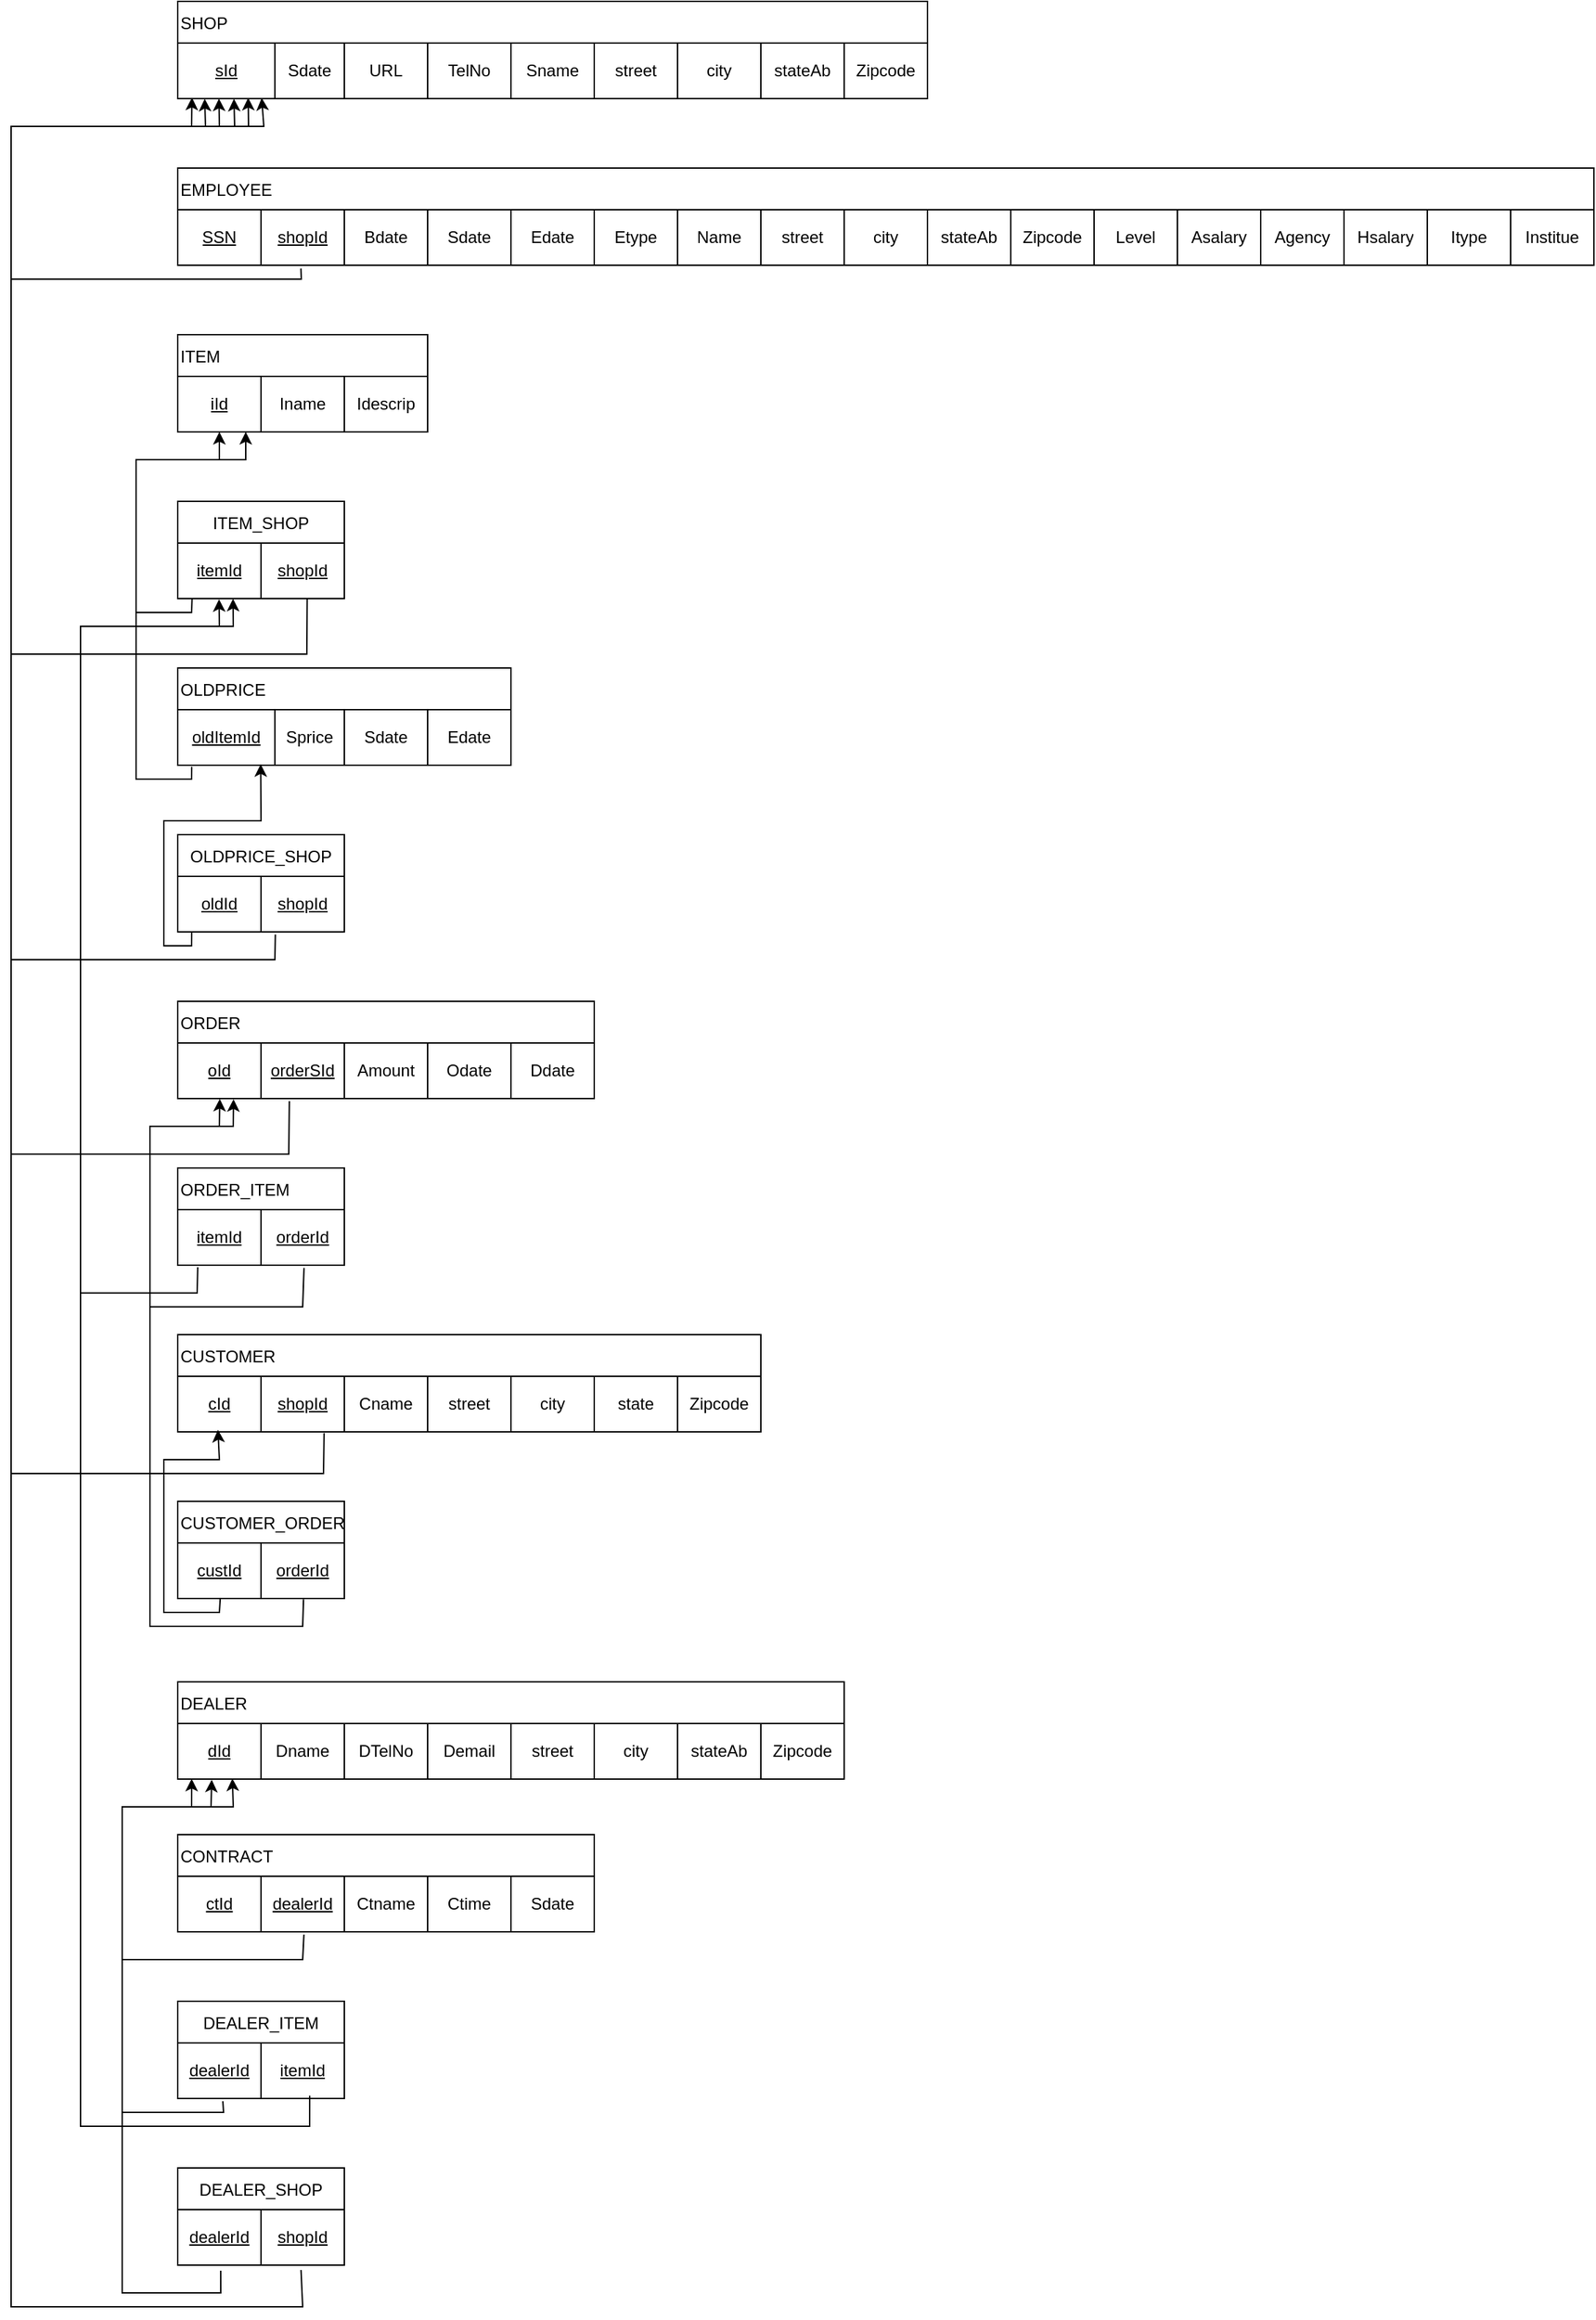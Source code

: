 <mxfile version="24.0.9" type="github">
  <diagram name="Page-1" id="tH4fSipIslfDOBdXYuQ9">
    <mxGraphModel dx="2717" dy="710" grid="1" gridSize="10" guides="1" tooltips="1" connect="1" arrows="1" fold="1" page="1" pageScale="1" pageWidth="850" pageHeight="1100" math="0" shadow="0">
      <root>
        <mxCell id="0" />
        <mxCell id="1" parent="0" />
        <mxCell id="1rG-9tMgTOMQVfQcb9hp-2" value="EMPLOYEE" style="shape=table;startSize=30;container=1;collapsible=0;childLayout=tableLayout;align=left;" vertex="1" parent="1">
          <mxGeometry y="440" width="1020" height="70" as="geometry" />
        </mxCell>
        <mxCell id="1rG-9tMgTOMQVfQcb9hp-3" value="" style="shape=tableRow;horizontal=0;startSize=0;swimlaneHead=0;swimlaneBody=0;strokeColor=inherit;top=0;left=0;bottom=0;right=0;collapsible=0;dropTarget=0;fillColor=none;points=[[0,0.5],[1,0.5]];portConstraint=eastwest;" vertex="1" parent="1rG-9tMgTOMQVfQcb9hp-2">
          <mxGeometry y="30" width="1020" height="40" as="geometry" />
        </mxCell>
        <mxCell id="1rG-9tMgTOMQVfQcb9hp-4" value="&lt;u&gt;SSN&lt;/u&gt;" style="shape=partialRectangle;html=1;whiteSpace=wrap;connectable=0;strokeColor=inherit;overflow=hidden;fillColor=none;top=0;left=0;bottom=0;right=0;pointerEvents=1;" vertex="1" parent="1rG-9tMgTOMQVfQcb9hp-3">
          <mxGeometry width="60" height="40" as="geometry">
            <mxRectangle width="60" height="40" as="alternateBounds" />
          </mxGeometry>
        </mxCell>
        <mxCell id="1rG-9tMgTOMQVfQcb9hp-5" value="&lt;u&gt;shopId&lt;/u&gt;" style="shape=partialRectangle;html=1;whiteSpace=wrap;connectable=0;strokeColor=inherit;overflow=hidden;fillColor=none;top=0;left=0;bottom=0;right=0;pointerEvents=1;" vertex="1" parent="1rG-9tMgTOMQVfQcb9hp-3">
          <mxGeometry x="60" width="60" height="40" as="geometry">
            <mxRectangle width="60" height="40" as="alternateBounds" />
          </mxGeometry>
        </mxCell>
        <mxCell id="1rG-9tMgTOMQVfQcb9hp-6" value="Bdate" style="shape=partialRectangle;html=1;whiteSpace=wrap;connectable=0;strokeColor=inherit;overflow=hidden;fillColor=none;top=0;left=0;bottom=0;right=0;pointerEvents=1;" vertex="1" parent="1rG-9tMgTOMQVfQcb9hp-3">
          <mxGeometry x="120" width="60" height="40" as="geometry">
            <mxRectangle width="60" height="40" as="alternateBounds" />
          </mxGeometry>
        </mxCell>
        <mxCell id="1rG-9tMgTOMQVfQcb9hp-7" value="Sdate" style="shape=partialRectangle;html=1;whiteSpace=wrap;connectable=0;strokeColor=inherit;overflow=hidden;fillColor=none;top=0;left=0;bottom=0;right=0;pointerEvents=1;" vertex="1" parent="1rG-9tMgTOMQVfQcb9hp-3">
          <mxGeometry x="180" width="60" height="40" as="geometry">
            <mxRectangle width="60" height="40" as="alternateBounds" />
          </mxGeometry>
        </mxCell>
        <mxCell id="1rG-9tMgTOMQVfQcb9hp-8" value="Edate" style="shape=partialRectangle;html=1;whiteSpace=wrap;connectable=0;strokeColor=inherit;overflow=hidden;fillColor=none;top=0;left=0;bottom=0;right=0;pointerEvents=1;" vertex="1" parent="1rG-9tMgTOMQVfQcb9hp-3">
          <mxGeometry x="240" width="60" height="40" as="geometry">
            <mxRectangle width="60" height="40" as="alternateBounds" />
          </mxGeometry>
        </mxCell>
        <mxCell id="1rG-9tMgTOMQVfQcb9hp-9" value="Etype" style="shape=partialRectangle;html=1;whiteSpace=wrap;connectable=0;strokeColor=inherit;overflow=hidden;fillColor=none;top=0;left=0;bottom=0;right=0;pointerEvents=1;" vertex="1" parent="1rG-9tMgTOMQVfQcb9hp-3">
          <mxGeometry x="300" width="60" height="40" as="geometry">
            <mxRectangle width="60" height="40" as="alternateBounds" />
          </mxGeometry>
        </mxCell>
        <mxCell id="1rG-9tMgTOMQVfQcb9hp-10" value="Name" style="shape=partialRectangle;html=1;whiteSpace=wrap;connectable=0;strokeColor=inherit;overflow=hidden;fillColor=none;top=0;left=0;bottom=0;right=0;pointerEvents=1;" vertex="1" parent="1rG-9tMgTOMQVfQcb9hp-3">
          <mxGeometry x="360" width="60" height="40" as="geometry">
            <mxRectangle width="60" height="40" as="alternateBounds" />
          </mxGeometry>
        </mxCell>
        <mxCell id="1rG-9tMgTOMQVfQcb9hp-11" value="street" style="shape=partialRectangle;html=1;whiteSpace=wrap;connectable=0;strokeColor=inherit;overflow=hidden;fillColor=none;top=0;left=0;bottom=0;right=0;pointerEvents=1;" vertex="1" parent="1rG-9tMgTOMQVfQcb9hp-3">
          <mxGeometry x="420" width="60" height="40" as="geometry">
            <mxRectangle width="60" height="40" as="alternateBounds" />
          </mxGeometry>
        </mxCell>
        <mxCell id="1rG-9tMgTOMQVfQcb9hp-12" value="city" style="shape=partialRectangle;html=1;whiteSpace=wrap;connectable=0;strokeColor=inherit;overflow=hidden;fillColor=none;top=0;left=0;bottom=0;right=0;pointerEvents=1;" vertex="1" parent="1rG-9tMgTOMQVfQcb9hp-3">
          <mxGeometry x="480" width="60" height="40" as="geometry">
            <mxRectangle width="60" height="40" as="alternateBounds" />
          </mxGeometry>
        </mxCell>
        <mxCell id="1rG-9tMgTOMQVfQcb9hp-13" value="stateAb" style="shape=partialRectangle;html=1;whiteSpace=wrap;connectable=0;strokeColor=inherit;overflow=hidden;fillColor=none;top=0;left=0;bottom=0;right=0;pointerEvents=1;" vertex="1" parent="1rG-9tMgTOMQVfQcb9hp-3">
          <mxGeometry x="540" width="60" height="40" as="geometry">
            <mxRectangle width="60" height="40" as="alternateBounds" />
          </mxGeometry>
        </mxCell>
        <mxCell id="1rG-9tMgTOMQVfQcb9hp-14" value="Zipcode" style="shape=partialRectangle;html=1;whiteSpace=wrap;connectable=0;strokeColor=inherit;overflow=hidden;fillColor=none;top=0;left=0;bottom=0;right=0;pointerEvents=1;" vertex="1" parent="1rG-9tMgTOMQVfQcb9hp-3">
          <mxGeometry x="600" width="60" height="40" as="geometry">
            <mxRectangle width="60" height="40" as="alternateBounds" />
          </mxGeometry>
        </mxCell>
        <mxCell id="1rG-9tMgTOMQVfQcb9hp-15" value="Level" style="shape=partialRectangle;html=1;whiteSpace=wrap;connectable=0;strokeColor=inherit;overflow=hidden;fillColor=none;top=0;left=0;bottom=0;right=0;pointerEvents=1;" vertex="1" parent="1rG-9tMgTOMQVfQcb9hp-3">
          <mxGeometry x="660" width="60" height="40" as="geometry">
            <mxRectangle width="60" height="40" as="alternateBounds" />
          </mxGeometry>
        </mxCell>
        <mxCell id="1rG-9tMgTOMQVfQcb9hp-16" value="Asalary" style="shape=partialRectangle;html=1;whiteSpace=wrap;connectable=0;strokeColor=inherit;overflow=hidden;fillColor=none;top=0;left=0;bottom=0;right=0;pointerEvents=1;" vertex="1" parent="1rG-9tMgTOMQVfQcb9hp-3">
          <mxGeometry x="720" width="60" height="40" as="geometry">
            <mxRectangle width="60" height="40" as="alternateBounds" />
          </mxGeometry>
        </mxCell>
        <mxCell id="1rG-9tMgTOMQVfQcb9hp-17" value="Agency" style="shape=partialRectangle;html=1;whiteSpace=wrap;connectable=0;strokeColor=inherit;overflow=hidden;fillColor=none;top=0;left=0;bottom=0;right=0;pointerEvents=1;" vertex="1" parent="1rG-9tMgTOMQVfQcb9hp-3">
          <mxGeometry x="780" width="60" height="40" as="geometry">
            <mxRectangle width="60" height="40" as="alternateBounds" />
          </mxGeometry>
        </mxCell>
        <mxCell id="1rG-9tMgTOMQVfQcb9hp-18" value="Hsalary" style="shape=partialRectangle;html=1;whiteSpace=wrap;connectable=0;strokeColor=inherit;overflow=hidden;fillColor=none;top=0;left=0;bottom=0;right=0;pointerEvents=1;" vertex="1" parent="1rG-9tMgTOMQVfQcb9hp-3">
          <mxGeometry x="840" width="60" height="40" as="geometry">
            <mxRectangle width="60" height="40" as="alternateBounds" />
          </mxGeometry>
        </mxCell>
        <mxCell id="1rG-9tMgTOMQVfQcb9hp-19" value="Itype" style="shape=partialRectangle;html=1;whiteSpace=wrap;connectable=0;strokeColor=inherit;overflow=hidden;fillColor=none;top=0;left=0;bottom=0;right=0;pointerEvents=1;" vertex="1" parent="1rG-9tMgTOMQVfQcb9hp-3">
          <mxGeometry x="900" width="60" height="40" as="geometry">
            <mxRectangle width="60" height="40" as="alternateBounds" />
          </mxGeometry>
        </mxCell>
        <mxCell id="1rG-9tMgTOMQVfQcb9hp-20" value="Institue" style="shape=partialRectangle;html=1;whiteSpace=wrap;connectable=0;strokeColor=inherit;overflow=hidden;fillColor=none;top=0;left=0;bottom=0;right=0;pointerEvents=1;" vertex="1" parent="1rG-9tMgTOMQVfQcb9hp-3">
          <mxGeometry x="960" width="60" height="40" as="geometry">
            <mxRectangle width="60" height="40" as="alternateBounds" />
          </mxGeometry>
        </mxCell>
        <mxCell id="1rG-9tMgTOMQVfQcb9hp-21" value="SHOP" style="shape=table;startSize=30;container=1;collapsible=0;childLayout=tableLayout;align=left;" vertex="1" parent="1">
          <mxGeometry y="320" width="540" height="70" as="geometry" />
        </mxCell>
        <mxCell id="1rG-9tMgTOMQVfQcb9hp-22" value="" style="shape=tableRow;horizontal=0;startSize=0;swimlaneHead=0;swimlaneBody=0;strokeColor=inherit;top=0;left=0;bottom=0;right=0;collapsible=0;dropTarget=0;fillColor=none;points=[[0,0.5],[1,0.5]];portConstraint=eastwest;" vertex="1" parent="1rG-9tMgTOMQVfQcb9hp-21">
          <mxGeometry y="30" width="540" height="40" as="geometry" />
        </mxCell>
        <mxCell id="1rG-9tMgTOMQVfQcb9hp-23" value="&lt;u&gt;sId&lt;/u&gt;" style="shape=partialRectangle;html=1;whiteSpace=wrap;connectable=0;strokeColor=inherit;overflow=hidden;fillColor=none;top=0;left=0;bottom=0;right=0;pointerEvents=1;" vertex="1" parent="1rG-9tMgTOMQVfQcb9hp-22">
          <mxGeometry width="70" height="40" as="geometry">
            <mxRectangle width="70" height="40" as="alternateBounds" />
          </mxGeometry>
        </mxCell>
        <mxCell id="1rG-9tMgTOMQVfQcb9hp-24" value="Sdate" style="shape=partialRectangle;html=1;whiteSpace=wrap;connectable=0;strokeColor=inherit;overflow=hidden;fillColor=none;top=0;left=0;bottom=0;right=0;pointerEvents=1;" vertex="1" parent="1rG-9tMgTOMQVfQcb9hp-22">
          <mxGeometry x="70" width="50" height="40" as="geometry">
            <mxRectangle width="50" height="40" as="alternateBounds" />
          </mxGeometry>
        </mxCell>
        <mxCell id="1rG-9tMgTOMQVfQcb9hp-25" value="URL" style="shape=partialRectangle;html=1;whiteSpace=wrap;connectable=0;strokeColor=inherit;overflow=hidden;fillColor=none;top=0;left=0;bottom=0;right=0;pointerEvents=1;" vertex="1" parent="1rG-9tMgTOMQVfQcb9hp-22">
          <mxGeometry x="120" width="60" height="40" as="geometry">
            <mxRectangle width="60" height="40" as="alternateBounds" />
          </mxGeometry>
        </mxCell>
        <mxCell id="1rG-9tMgTOMQVfQcb9hp-26" value="TelNo" style="shape=partialRectangle;html=1;whiteSpace=wrap;connectable=0;strokeColor=inherit;overflow=hidden;fillColor=none;top=0;left=0;bottom=0;right=0;pointerEvents=1;" vertex="1" parent="1rG-9tMgTOMQVfQcb9hp-22">
          <mxGeometry x="180" width="60" height="40" as="geometry">
            <mxRectangle width="60" height="40" as="alternateBounds" />
          </mxGeometry>
        </mxCell>
        <mxCell id="1rG-9tMgTOMQVfQcb9hp-27" value="Sname" style="shape=partialRectangle;html=1;whiteSpace=wrap;connectable=0;strokeColor=inherit;overflow=hidden;fillColor=none;top=0;left=0;bottom=0;right=0;pointerEvents=1;" vertex="1" parent="1rG-9tMgTOMQVfQcb9hp-22">
          <mxGeometry x="240" width="60" height="40" as="geometry">
            <mxRectangle width="60" height="40" as="alternateBounds" />
          </mxGeometry>
        </mxCell>
        <mxCell id="1rG-9tMgTOMQVfQcb9hp-28" value="street" style="shape=partialRectangle;html=1;whiteSpace=wrap;connectable=0;strokeColor=inherit;overflow=hidden;fillColor=none;top=0;left=0;bottom=0;right=0;pointerEvents=1;" vertex="1" parent="1rG-9tMgTOMQVfQcb9hp-22">
          <mxGeometry x="300" width="60" height="40" as="geometry">
            <mxRectangle width="60" height="40" as="alternateBounds" />
          </mxGeometry>
        </mxCell>
        <mxCell id="1rG-9tMgTOMQVfQcb9hp-29" value="city" style="shape=partialRectangle;html=1;whiteSpace=wrap;connectable=0;strokeColor=inherit;overflow=hidden;fillColor=none;top=0;left=0;bottom=0;right=0;pointerEvents=1;" vertex="1" parent="1rG-9tMgTOMQVfQcb9hp-22">
          <mxGeometry x="360" width="60" height="40" as="geometry">
            <mxRectangle width="60" height="40" as="alternateBounds" />
          </mxGeometry>
        </mxCell>
        <mxCell id="1rG-9tMgTOMQVfQcb9hp-30" value="stateAb" style="shape=partialRectangle;html=1;whiteSpace=wrap;connectable=0;strokeColor=inherit;overflow=hidden;fillColor=none;top=0;left=0;bottom=0;right=0;pointerEvents=1;" vertex="1" parent="1rG-9tMgTOMQVfQcb9hp-22">
          <mxGeometry x="420" width="60" height="40" as="geometry">
            <mxRectangle width="60" height="40" as="alternateBounds" />
          </mxGeometry>
        </mxCell>
        <mxCell id="1rG-9tMgTOMQVfQcb9hp-31" value="Zipcode" style="shape=partialRectangle;html=1;whiteSpace=wrap;connectable=0;strokeColor=inherit;overflow=hidden;fillColor=none;top=0;left=0;bottom=0;right=0;pointerEvents=1;" vertex="1" parent="1rG-9tMgTOMQVfQcb9hp-22">
          <mxGeometry x="480" width="60" height="40" as="geometry">
            <mxRectangle width="60" height="40" as="alternateBounds" />
          </mxGeometry>
        </mxCell>
        <mxCell id="1rG-9tMgTOMQVfQcb9hp-32" value="CUSTOMER" style="shape=table;startSize=30;container=1;collapsible=0;childLayout=tableLayout;align=left;" vertex="1" parent="1">
          <mxGeometry y="1280" width="420" height="70" as="geometry" />
        </mxCell>
        <mxCell id="1rG-9tMgTOMQVfQcb9hp-33" value="" style="shape=tableRow;horizontal=0;startSize=0;swimlaneHead=0;swimlaneBody=0;strokeColor=inherit;top=0;left=0;bottom=0;right=0;collapsible=0;dropTarget=0;fillColor=none;points=[[0,0.5],[1,0.5]];portConstraint=eastwest;" vertex="1" parent="1rG-9tMgTOMQVfQcb9hp-32">
          <mxGeometry y="30" width="420" height="40" as="geometry" />
        </mxCell>
        <mxCell id="1rG-9tMgTOMQVfQcb9hp-34" value="&lt;u&gt;cId&lt;/u&gt;" style="shape=partialRectangle;html=1;whiteSpace=wrap;connectable=0;strokeColor=inherit;overflow=hidden;fillColor=none;top=0;left=0;bottom=0;right=0;pointerEvents=1;" vertex="1" parent="1rG-9tMgTOMQVfQcb9hp-33">
          <mxGeometry width="60" height="40" as="geometry">
            <mxRectangle width="60" height="40" as="alternateBounds" />
          </mxGeometry>
        </mxCell>
        <mxCell id="1rG-9tMgTOMQVfQcb9hp-35" value="&lt;u&gt;shopId&lt;/u&gt;" style="shape=partialRectangle;html=1;whiteSpace=wrap;connectable=0;strokeColor=inherit;overflow=hidden;fillColor=none;top=0;left=0;bottom=0;right=0;pointerEvents=1;" vertex="1" parent="1rG-9tMgTOMQVfQcb9hp-33">
          <mxGeometry x="60" width="60" height="40" as="geometry">
            <mxRectangle width="60" height="40" as="alternateBounds" />
          </mxGeometry>
        </mxCell>
        <mxCell id="1rG-9tMgTOMQVfQcb9hp-36" value="Cname" style="shape=partialRectangle;html=1;whiteSpace=wrap;connectable=0;strokeColor=inherit;overflow=hidden;fillColor=none;top=0;left=0;bottom=0;right=0;pointerEvents=1;" vertex="1" parent="1rG-9tMgTOMQVfQcb9hp-33">
          <mxGeometry x="120" width="60" height="40" as="geometry">
            <mxRectangle width="60" height="40" as="alternateBounds" />
          </mxGeometry>
        </mxCell>
        <mxCell id="1rG-9tMgTOMQVfQcb9hp-37" value="street" style="shape=partialRectangle;html=1;whiteSpace=wrap;connectable=0;strokeColor=inherit;overflow=hidden;fillColor=none;top=0;left=0;bottom=0;right=0;pointerEvents=1;" vertex="1" parent="1rG-9tMgTOMQVfQcb9hp-33">
          <mxGeometry x="180" width="60" height="40" as="geometry">
            <mxRectangle width="60" height="40" as="alternateBounds" />
          </mxGeometry>
        </mxCell>
        <mxCell id="1rG-9tMgTOMQVfQcb9hp-38" value="city" style="shape=partialRectangle;html=1;whiteSpace=wrap;connectable=0;strokeColor=inherit;overflow=hidden;fillColor=none;top=0;left=0;bottom=0;right=0;pointerEvents=1;" vertex="1" parent="1rG-9tMgTOMQVfQcb9hp-33">
          <mxGeometry x="240" width="60" height="40" as="geometry">
            <mxRectangle width="60" height="40" as="alternateBounds" />
          </mxGeometry>
        </mxCell>
        <mxCell id="1rG-9tMgTOMQVfQcb9hp-39" value="state" style="shape=partialRectangle;html=1;whiteSpace=wrap;connectable=0;strokeColor=inherit;overflow=hidden;fillColor=none;top=0;left=0;bottom=0;right=0;pointerEvents=1;" vertex="1" parent="1rG-9tMgTOMQVfQcb9hp-33">
          <mxGeometry x="300" width="60" height="40" as="geometry">
            <mxRectangle width="60" height="40" as="alternateBounds" />
          </mxGeometry>
        </mxCell>
        <mxCell id="1rG-9tMgTOMQVfQcb9hp-40" value="Zipcode" style="shape=partialRectangle;html=1;whiteSpace=wrap;connectable=0;strokeColor=inherit;overflow=hidden;fillColor=none;top=0;left=0;bottom=0;right=0;pointerEvents=1;" vertex="1" parent="1rG-9tMgTOMQVfQcb9hp-33">
          <mxGeometry x="360" width="60" height="40" as="geometry">
            <mxRectangle width="60" height="40" as="alternateBounds" />
          </mxGeometry>
        </mxCell>
        <mxCell id="1rG-9tMgTOMQVfQcb9hp-41" value="ORDER" style="shape=table;startSize=30;container=1;collapsible=0;childLayout=tableLayout;align=left;" vertex="1" parent="1">
          <mxGeometry y="1040" width="300" height="70" as="geometry" />
        </mxCell>
        <mxCell id="1rG-9tMgTOMQVfQcb9hp-42" value="" style="shape=tableRow;horizontal=0;startSize=0;swimlaneHead=0;swimlaneBody=0;strokeColor=inherit;top=0;left=0;bottom=0;right=0;collapsible=0;dropTarget=0;fillColor=none;points=[[0,0.5],[1,0.5]];portConstraint=eastwest;" vertex="1" parent="1rG-9tMgTOMQVfQcb9hp-41">
          <mxGeometry y="30" width="300" height="40" as="geometry" />
        </mxCell>
        <mxCell id="1rG-9tMgTOMQVfQcb9hp-43" value="&lt;u&gt;oId&lt;/u&gt;" style="shape=partialRectangle;html=1;whiteSpace=wrap;connectable=0;strokeColor=inherit;overflow=hidden;fillColor=none;top=0;left=0;bottom=0;right=0;pointerEvents=1;" vertex="1" parent="1rG-9tMgTOMQVfQcb9hp-42">
          <mxGeometry width="60" height="40" as="geometry">
            <mxRectangle width="60" height="40" as="alternateBounds" />
          </mxGeometry>
        </mxCell>
        <mxCell id="1rG-9tMgTOMQVfQcb9hp-44" value="&lt;u&gt;orderSId&lt;/u&gt;" style="shape=partialRectangle;html=1;whiteSpace=wrap;connectable=0;strokeColor=inherit;overflow=hidden;fillColor=none;top=0;left=0;bottom=0;right=0;pointerEvents=1;" vertex="1" parent="1rG-9tMgTOMQVfQcb9hp-42">
          <mxGeometry x="60" width="60" height="40" as="geometry">
            <mxRectangle width="60" height="40" as="alternateBounds" />
          </mxGeometry>
        </mxCell>
        <mxCell id="1rG-9tMgTOMQVfQcb9hp-45" value="Amount" style="shape=partialRectangle;html=1;whiteSpace=wrap;connectable=0;strokeColor=inherit;overflow=hidden;fillColor=none;top=0;left=0;bottom=0;right=0;pointerEvents=1;" vertex="1" parent="1rG-9tMgTOMQVfQcb9hp-42">
          <mxGeometry x="120" width="60" height="40" as="geometry">
            <mxRectangle width="60" height="40" as="alternateBounds" />
          </mxGeometry>
        </mxCell>
        <mxCell id="1rG-9tMgTOMQVfQcb9hp-46" value="Odate" style="shape=partialRectangle;html=1;whiteSpace=wrap;connectable=0;strokeColor=inherit;overflow=hidden;fillColor=none;top=0;left=0;bottom=0;right=0;pointerEvents=1;" vertex="1" parent="1rG-9tMgTOMQVfQcb9hp-42">
          <mxGeometry x="180" width="60" height="40" as="geometry">
            <mxRectangle width="60" height="40" as="alternateBounds" />
          </mxGeometry>
        </mxCell>
        <mxCell id="1rG-9tMgTOMQVfQcb9hp-47" value="Ddate" style="shape=partialRectangle;html=1;whiteSpace=wrap;connectable=0;strokeColor=inherit;overflow=hidden;fillColor=none;top=0;left=0;bottom=0;right=0;pointerEvents=1;" vertex="1" parent="1rG-9tMgTOMQVfQcb9hp-42">
          <mxGeometry x="240" width="60" height="40" as="geometry">
            <mxRectangle width="60" height="40" as="alternateBounds" />
          </mxGeometry>
        </mxCell>
        <mxCell id="1rG-9tMgTOMQVfQcb9hp-60" value="ITEM" style="shape=table;startSize=30;container=1;collapsible=0;childLayout=tableLayout;align=left;" vertex="1" parent="1">
          <mxGeometry y="560" width="180" height="70" as="geometry" />
        </mxCell>
        <mxCell id="1rG-9tMgTOMQVfQcb9hp-61" value="" style="shape=tableRow;horizontal=0;startSize=0;swimlaneHead=0;swimlaneBody=0;strokeColor=inherit;top=0;left=0;bottom=0;right=0;collapsible=0;dropTarget=0;fillColor=none;points=[[0,0.5],[1,0.5]];portConstraint=eastwest;" vertex="1" parent="1rG-9tMgTOMQVfQcb9hp-60">
          <mxGeometry y="30" width="180" height="40" as="geometry" />
        </mxCell>
        <mxCell id="1rG-9tMgTOMQVfQcb9hp-62" value="&lt;u&gt;iId&lt;/u&gt;" style="shape=partialRectangle;html=1;whiteSpace=wrap;connectable=0;strokeColor=inherit;overflow=hidden;fillColor=none;top=0;left=0;bottom=0;right=0;pointerEvents=1;" vertex="1" parent="1rG-9tMgTOMQVfQcb9hp-61">
          <mxGeometry width="60" height="40" as="geometry">
            <mxRectangle width="60" height="40" as="alternateBounds" />
          </mxGeometry>
        </mxCell>
        <mxCell id="1rG-9tMgTOMQVfQcb9hp-63" value="Iname" style="shape=partialRectangle;html=1;whiteSpace=wrap;connectable=0;strokeColor=inherit;overflow=hidden;fillColor=none;top=0;left=0;bottom=0;right=0;pointerEvents=1;" vertex="1" parent="1rG-9tMgTOMQVfQcb9hp-61">
          <mxGeometry x="60" width="60" height="40" as="geometry">
            <mxRectangle width="60" height="40" as="alternateBounds" />
          </mxGeometry>
        </mxCell>
        <mxCell id="1rG-9tMgTOMQVfQcb9hp-64" value="Idescrip" style="shape=partialRectangle;html=1;whiteSpace=wrap;connectable=0;strokeColor=inherit;overflow=hidden;fillColor=none;top=0;left=0;bottom=0;right=0;pointerEvents=1;" vertex="1" parent="1rG-9tMgTOMQVfQcb9hp-61">
          <mxGeometry x="120" width="60" height="40" as="geometry">
            <mxRectangle width="60" height="40" as="alternateBounds" />
          </mxGeometry>
        </mxCell>
        <mxCell id="1rG-9tMgTOMQVfQcb9hp-78" value="DEALER" style="shape=table;startSize=30;container=1;collapsible=0;childLayout=tableLayout;align=left;" vertex="1" parent="1">
          <mxGeometry y="1530" width="480" height="70" as="geometry" />
        </mxCell>
        <mxCell id="1rG-9tMgTOMQVfQcb9hp-79" value="" style="shape=tableRow;horizontal=0;startSize=0;swimlaneHead=0;swimlaneBody=0;strokeColor=inherit;top=0;left=0;bottom=0;right=0;collapsible=0;dropTarget=0;fillColor=none;points=[[0,0.5],[1,0.5]];portConstraint=eastwest;" vertex="1" parent="1rG-9tMgTOMQVfQcb9hp-78">
          <mxGeometry y="30" width="480" height="40" as="geometry" />
        </mxCell>
        <mxCell id="1rG-9tMgTOMQVfQcb9hp-80" value="&lt;u&gt;dId&lt;/u&gt;" style="shape=partialRectangle;html=1;whiteSpace=wrap;connectable=0;strokeColor=inherit;overflow=hidden;fillColor=none;top=0;left=0;bottom=0;right=0;pointerEvents=1;" vertex="1" parent="1rG-9tMgTOMQVfQcb9hp-79">
          <mxGeometry width="60" height="40" as="geometry">
            <mxRectangle width="60" height="40" as="alternateBounds" />
          </mxGeometry>
        </mxCell>
        <mxCell id="1rG-9tMgTOMQVfQcb9hp-81" value="Dname" style="shape=partialRectangle;html=1;whiteSpace=wrap;connectable=0;strokeColor=inherit;overflow=hidden;fillColor=none;top=0;left=0;bottom=0;right=0;pointerEvents=1;" vertex="1" parent="1rG-9tMgTOMQVfQcb9hp-79">
          <mxGeometry x="60" width="60" height="40" as="geometry">
            <mxRectangle width="60" height="40" as="alternateBounds" />
          </mxGeometry>
        </mxCell>
        <mxCell id="1rG-9tMgTOMQVfQcb9hp-82" value="DTelNo" style="shape=partialRectangle;html=1;whiteSpace=wrap;connectable=0;strokeColor=inherit;overflow=hidden;fillColor=none;top=0;left=0;bottom=0;right=0;pointerEvents=1;" vertex="1" parent="1rG-9tMgTOMQVfQcb9hp-79">
          <mxGeometry x="120" width="60" height="40" as="geometry">
            <mxRectangle width="60" height="40" as="alternateBounds" />
          </mxGeometry>
        </mxCell>
        <mxCell id="1rG-9tMgTOMQVfQcb9hp-83" value="Demail" style="shape=partialRectangle;html=1;whiteSpace=wrap;connectable=0;strokeColor=inherit;overflow=hidden;fillColor=none;top=0;left=0;bottom=0;right=0;pointerEvents=1;" vertex="1" parent="1rG-9tMgTOMQVfQcb9hp-79">
          <mxGeometry x="180" width="60" height="40" as="geometry">
            <mxRectangle width="60" height="40" as="alternateBounds" />
          </mxGeometry>
        </mxCell>
        <mxCell id="1rG-9tMgTOMQVfQcb9hp-84" value="street" style="shape=partialRectangle;html=1;whiteSpace=wrap;connectable=0;strokeColor=inherit;overflow=hidden;fillColor=none;top=0;left=0;bottom=0;right=0;pointerEvents=1;" vertex="1" parent="1rG-9tMgTOMQVfQcb9hp-79">
          <mxGeometry x="240" width="60" height="40" as="geometry">
            <mxRectangle width="60" height="40" as="alternateBounds" />
          </mxGeometry>
        </mxCell>
        <mxCell id="1rG-9tMgTOMQVfQcb9hp-85" value="city" style="shape=partialRectangle;html=1;whiteSpace=wrap;connectable=0;strokeColor=inherit;overflow=hidden;fillColor=none;top=0;left=0;bottom=0;right=0;pointerEvents=1;" vertex="1" parent="1rG-9tMgTOMQVfQcb9hp-79">
          <mxGeometry x="300" width="60" height="40" as="geometry">
            <mxRectangle width="60" height="40" as="alternateBounds" />
          </mxGeometry>
        </mxCell>
        <mxCell id="1rG-9tMgTOMQVfQcb9hp-86" value="stateAb" style="shape=partialRectangle;html=1;whiteSpace=wrap;connectable=0;strokeColor=inherit;overflow=hidden;fillColor=none;top=0;left=0;bottom=0;right=0;pointerEvents=1;" vertex="1" parent="1rG-9tMgTOMQVfQcb9hp-79">
          <mxGeometry x="360" width="60" height="40" as="geometry">
            <mxRectangle width="60" height="40" as="alternateBounds" />
          </mxGeometry>
        </mxCell>
        <mxCell id="1rG-9tMgTOMQVfQcb9hp-87" value="Zipcode" style="shape=partialRectangle;html=1;whiteSpace=wrap;connectable=0;strokeColor=inherit;overflow=hidden;fillColor=none;top=0;left=0;bottom=0;right=0;pointerEvents=1;" vertex="1" parent="1rG-9tMgTOMQVfQcb9hp-79">
          <mxGeometry x="420" width="60" height="40" as="geometry">
            <mxRectangle width="60" height="40" as="alternateBounds" />
          </mxGeometry>
        </mxCell>
        <mxCell id="1rG-9tMgTOMQVfQcb9hp-88" value="CONTRACT" style="shape=table;startSize=30;container=1;collapsible=0;childLayout=tableLayout;align=left;" vertex="1" parent="1">
          <mxGeometry y="1640" width="300" height="70" as="geometry" />
        </mxCell>
        <mxCell id="1rG-9tMgTOMQVfQcb9hp-89" value="" style="shape=tableRow;horizontal=0;startSize=0;swimlaneHead=0;swimlaneBody=0;strokeColor=inherit;top=0;left=0;bottom=0;right=0;collapsible=0;dropTarget=0;fillColor=none;points=[[0,0.5],[1,0.5]];portConstraint=eastwest;" vertex="1" parent="1rG-9tMgTOMQVfQcb9hp-88">
          <mxGeometry y="30" width="300" height="40" as="geometry" />
        </mxCell>
        <mxCell id="1rG-9tMgTOMQVfQcb9hp-90" value="&lt;u&gt;ctId&lt;/u&gt;" style="shape=partialRectangle;html=1;whiteSpace=wrap;connectable=0;strokeColor=inherit;overflow=hidden;fillColor=none;top=0;left=0;bottom=0;right=0;pointerEvents=1;" vertex="1" parent="1rG-9tMgTOMQVfQcb9hp-89">
          <mxGeometry width="60" height="40" as="geometry">
            <mxRectangle width="60" height="40" as="alternateBounds" />
          </mxGeometry>
        </mxCell>
        <mxCell id="1rG-9tMgTOMQVfQcb9hp-91" value="&lt;u&gt;dealerId&lt;/u&gt;" style="shape=partialRectangle;html=1;whiteSpace=wrap;connectable=0;strokeColor=inherit;overflow=hidden;fillColor=none;top=0;left=0;bottom=0;right=0;pointerEvents=1;" vertex="1" parent="1rG-9tMgTOMQVfQcb9hp-89">
          <mxGeometry x="60" width="60" height="40" as="geometry">
            <mxRectangle width="60" height="40" as="alternateBounds" />
          </mxGeometry>
        </mxCell>
        <mxCell id="1rG-9tMgTOMQVfQcb9hp-92" value="Ctname" style="shape=partialRectangle;html=1;whiteSpace=wrap;connectable=0;strokeColor=inherit;overflow=hidden;fillColor=none;top=0;left=0;bottom=0;right=0;pointerEvents=1;" vertex="1" parent="1rG-9tMgTOMQVfQcb9hp-89">
          <mxGeometry x="120" width="60" height="40" as="geometry">
            <mxRectangle width="60" height="40" as="alternateBounds" />
          </mxGeometry>
        </mxCell>
        <mxCell id="1rG-9tMgTOMQVfQcb9hp-93" value="Ctime" style="shape=partialRectangle;html=1;whiteSpace=wrap;connectable=0;strokeColor=inherit;overflow=hidden;fillColor=none;top=0;left=0;bottom=0;right=0;pointerEvents=1;" vertex="1" parent="1rG-9tMgTOMQVfQcb9hp-89">
          <mxGeometry x="180" width="60" height="40" as="geometry">
            <mxRectangle width="60" height="40" as="alternateBounds" />
          </mxGeometry>
        </mxCell>
        <mxCell id="1rG-9tMgTOMQVfQcb9hp-94" value="Sdate" style="shape=partialRectangle;html=1;whiteSpace=wrap;connectable=0;strokeColor=inherit;overflow=hidden;fillColor=none;top=0;left=0;bottom=0;right=0;pointerEvents=1;" vertex="1" parent="1rG-9tMgTOMQVfQcb9hp-89">
          <mxGeometry x="240" width="60" height="40" as="geometry">
            <mxRectangle width="60" height="40" as="alternateBounds" />
          </mxGeometry>
        </mxCell>
        <mxCell id="1rG-9tMgTOMQVfQcb9hp-95" value="OLDPRICE" style="shape=table;startSize=30;container=1;collapsible=0;childLayout=tableLayout;align=left;" vertex="1" parent="1">
          <mxGeometry y="800" width="240" height="70" as="geometry" />
        </mxCell>
        <mxCell id="1rG-9tMgTOMQVfQcb9hp-96" value="" style="shape=tableRow;horizontal=0;startSize=0;swimlaneHead=0;swimlaneBody=0;strokeColor=inherit;top=0;left=0;bottom=0;right=0;collapsible=0;dropTarget=0;fillColor=none;points=[[0,0.5],[1,0.5]];portConstraint=eastwest;" vertex="1" parent="1rG-9tMgTOMQVfQcb9hp-95">
          <mxGeometry y="30" width="240" height="40" as="geometry" />
        </mxCell>
        <mxCell id="1rG-9tMgTOMQVfQcb9hp-97" value="&lt;u&gt;oldItemId&lt;/u&gt;" style="shape=partialRectangle;html=1;whiteSpace=wrap;connectable=0;strokeColor=inherit;overflow=hidden;fillColor=none;top=0;left=0;bottom=0;right=0;pointerEvents=1;" vertex="1" parent="1rG-9tMgTOMQVfQcb9hp-96">
          <mxGeometry width="70" height="40" as="geometry">
            <mxRectangle width="70" height="40" as="alternateBounds" />
          </mxGeometry>
        </mxCell>
        <mxCell id="1rG-9tMgTOMQVfQcb9hp-98" value="Sprice" style="shape=partialRectangle;html=1;whiteSpace=wrap;connectable=0;strokeColor=inherit;overflow=hidden;fillColor=none;top=0;left=0;bottom=0;right=0;pointerEvents=1;" vertex="1" parent="1rG-9tMgTOMQVfQcb9hp-96">
          <mxGeometry x="70" width="50" height="40" as="geometry">
            <mxRectangle width="50" height="40" as="alternateBounds" />
          </mxGeometry>
        </mxCell>
        <mxCell id="1rG-9tMgTOMQVfQcb9hp-99" value="Sdate" style="shape=partialRectangle;html=1;whiteSpace=wrap;connectable=0;strokeColor=inherit;overflow=hidden;fillColor=none;top=0;left=0;bottom=0;right=0;pointerEvents=1;" vertex="1" parent="1rG-9tMgTOMQVfQcb9hp-96">
          <mxGeometry x="120" width="60" height="40" as="geometry">
            <mxRectangle width="60" height="40" as="alternateBounds" />
          </mxGeometry>
        </mxCell>
        <mxCell id="1rG-9tMgTOMQVfQcb9hp-100" value="Edate" style="shape=partialRectangle;html=1;whiteSpace=wrap;connectable=0;strokeColor=inherit;overflow=hidden;fillColor=none;top=0;left=0;bottom=0;right=0;pointerEvents=1;" vertex="1" parent="1rG-9tMgTOMQVfQcb9hp-96">
          <mxGeometry x="180" width="60" height="40" as="geometry">
            <mxRectangle width="60" height="40" as="alternateBounds" />
          </mxGeometry>
        </mxCell>
        <mxCell id="1rG-9tMgTOMQVfQcb9hp-105" value="ORDER_ITEM" style="shape=table;startSize=30;container=1;collapsible=0;childLayout=tableLayout;align=left;" vertex="1" parent="1">
          <mxGeometry y="1160" width="120" height="70" as="geometry" />
        </mxCell>
        <mxCell id="1rG-9tMgTOMQVfQcb9hp-106" value="" style="shape=tableRow;horizontal=0;startSize=0;swimlaneHead=0;swimlaneBody=0;strokeColor=inherit;top=0;left=0;bottom=0;right=0;collapsible=0;dropTarget=0;fillColor=none;points=[[0,0.5],[1,0.5]];portConstraint=eastwest;" vertex="1" parent="1rG-9tMgTOMQVfQcb9hp-105">
          <mxGeometry y="30" width="120" height="40" as="geometry" />
        </mxCell>
        <mxCell id="1rG-9tMgTOMQVfQcb9hp-107" value="&lt;u&gt;itemId&lt;/u&gt;" style="shape=partialRectangle;html=1;whiteSpace=wrap;connectable=0;strokeColor=inherit;overflow=hidden;fillColor=none;top=0;left=0;bottom=0;right=0;pointerEvents=1;" vertex="1" parent="1rG-9tMgTOMQVfQcb9hp-106">
          <mxGeometry width="60" height="40" as="geometry">
            <mxRectangle width="60" height="40" as="alternateBounds" />
          </mxGeometry>
        </mxCell>
        <mxCell id="1rG-9tMgTOMQVfQcb9hp-108" value="&lt;u&gt;orderId&lt;/u&gt;" style="shape=partialRectangle;html=1;whiteSpace=wrap;connectable=0;strokeColor=inherit;overflow=hidden;fillColor=none;top=0;left=0;bottom=0;right=0;pointerEvents=1;" vertex="1" parent="1rG-9tMgTOMQVfQcb9hp-106">
          <mxGeometry x="60" width="60" height="40" as="geometry">
            <mxRectangle width="60" height="40" as="alternateBounds" />
          </mxGeometry>
        </mxCell>
        <mxCell id="1rG-9tMgTOMQVfQcb9hp-113" value="DEALER_SHOP" style="shape=table;startSize=30;container=1;collapsible=0;childLayout=tableLayout;" vertex="1" parent="1">
          <mxGeometry y="1880" width="120" height="70" as="geometry" />
        </mxCell>
        <mxCell id="1rG-9tMgTOMQVfQcb9hp-114" value="" style="shape=tableRow;horizontal=0;startSize=0;swimlaneHead=0;swimlaneBody=0;strokeColor=inherit;top=0;left=0;bottom=0;right=0;collapsible=0;dropTarget=0;fillColor=none;points=[[0,0.5],[1,0.5]];portConstraint=eastwest;" vertex="1" parent="1rG-9tMgTOMQVfQcb9hp-113">
          <mxGeometry y="30" width="120" height="40" as="geometry" />
        </mxCell>
        <mxCell id="1rG-9tMgTOMQVfQcb9hp-115" value="&lt;u&gt;dealerId&lt;/u&gt;" style="shape=partialRectangle;html=1;whiteSpace=wrap;connectable=0;strokeColor=inherit;overflow=hidden;fillColor=none;top=0;left=0;bottom=0;right=0;pointerEvents=1;" vertex="1" parent="1rG-9tMgTOMQVfQcb9hp-114">
          <mxGeometry width="60" height="40" as="geometry">
            <mxRectangle width="60" height="40" as="alternateBounds" />
          </mxGeometry>
        </mxCell>
        <mxCell id="1rG-9tMgTOMQVfQcb9hp-116" value="&lt;u&gt;shopId&lt;/u&gt;" style="shape=partialRectangle;html=1;whiteSpace=wrap;connectable=0;strokeColor=inherit;overflow=hidden;fillColor=none;top=0;left=0;bottom=0;right=0;pointerEvents=1;" vertex="1" parent="1rG-9tMgTOMQVfQcb9hp-114">
          <mxGeometry x="60" width="60" height="40" as="geometry">
            <mxRectangle width="60" height="40" as="alternateBounds" />
          </mxGeometry>
        </mxCell>
        <mxCell id="1rG-9tMgTOMQVfQcb9hp-117" value="OLDPRICE_SHOP" style="shape=table;startSize=30;container=1;collapsible=0;childLayout=tableLayout;" vertex="1" parent="1">
          <mxGeometry y="920" width="120" height="70" as="geometry" />
        </mxCell>
        <mxCell id="1rG-9tMgTOMQVfQcb9hp-118" value="" style="shape=tableRow;horizontal=0;startSize=0;swimlaneHead=0;swimlaneBody=0;strokeColor=inherit;top=0;left=0;bottom=0;right=0;collapsible=0;dropTarget=0;fillColor=none;points=[[0,0.5],[1,0.5]];portConstraint=eastwest;" vertex="1" parent="1rG-9tMgTOMQVfQcb9hp-117">
          <mxGeometry y="30" width="120" height="40" as="geometry" />
        </mxCell>
        <mxCell id="1rG-9tMgTOMQVfQcb9hp-119" value="&lt;u&gt;oldId&lt;/u&gt;" style="shape=partialRectangle;html=1;whiteSpace=wrap;connectable=0;strokeColor=inherit;overflow=hidden;fillColor=none;top=0;left=0;bottom=0;right=0;pointerEvents=1;" vertex="1" parent="1rG-9tMgTOMQVfQcb9hp-118">
          <mxGeometry width="60" height="40" as="geometry">
            <mxRectangle width="60" height="40" as="alternateBounds" />
          </mxGeometry>
        </mxCell>
        <mxCell id="1rG-9tMgTOMQVfQcb9hp-120" value="&lt;u&gt;shopId&lt;/u&gt;" style="shape=partialRectangle;html=1;whiteSpace=wrap;connectable=0;strokeColor=inherit;overflow=hidden;fillColor=none;top=0;left=0;bottom=0;right=0;pointerEvents=1;" vertex="1" parent="1rG-9tMgTOMQVfQcb9hp-118">
          <mxGeometry x="60" width="60" height="40" as="geometry">
            <mxRectangle width="60" height="40" as="alternateBounds" />
          </mxGeometry>
        </mxCell>
        <mxCell id="1rG-9tMgTOMQVfQcb9hp-121" value="ITEM_SHOP" style="shape=table;startSize=30;container=1;collapsible=0;childLayout=tableLayout;" vertex="1" parent="1">
          <mxGeometry y="680" width="120" height="70" as="geometry" />
        </mxCell>
        <mxCell id="1rG-9tMgTOMQVfQcb9hp-122" value="" style="shape=tableRow;horizontal=0;startSize=0;swimlaneHead=0;swimlaneBody=0;strokeColor=inherit;top=0;left=0;bottom=0;right=0;collapsible=0;dropTarget=0;fillColor=none;points=[[0,0.5],[1,0.5]];portConstraint=eastwest;" vertex="1" parent="1rG-9tMgTOMQVfQcb9hp-121">
          <mxGeometry y="30" width="120" height="40" as="geometry" />
        </mxCell>
        <mxCell id="1rG-9tMgTOMQVfQcb9hp-123" value="&lt;u&gt;itemId&lt;/u&gt;" style="shape=partialRectangle;html=1;whiteSpace=wrap;connectable=0;strokeColor=inherit;overflow=hidden;fillColor=none;top=0;left=0;bottom=0;right=0;pointerEvents=1;" vertex="1" parent="1rG-9tMgTOMQVfQcb9hp-122">
          <mxGeometry width="60" height="40" as="geometry">
            <mxRectangle width="60" height="40" as="alternateBounds" />
          </mxGeometry>
        </mxCell>
        <mxCell id="1rG-9tMgTOMQVfQcb9hp-124" value="&lt;u&gt;shopId&lt;/u&gt;" style="shape=partialRectangle;html=1;whiteSpace=wrap;connectable=0;strokeColor=inherit;overflow=hidden;fillColor=none;top=0;left=0;bottom=0;right=0;pointerEvents=1;" vertex="1" parent="1rG-9tMgTOMQVfQcb9hp-122">
          <mxGeometry x="60" width="60" height="40" as="geometry">
            <mxRectangle width="60" height="40" as="alternateBounds" />
          </mxGeometry>
        </mxCell>
        <mxCell id="1rG-9tMgTOMQVfQcb9hp-109" value="DEALER_ITEM" style="shape=table;startSize=30;container=1;collapsible=0;childLayout=tableLayout;" vertex="1" parent="1">
          <mxGeometry y="1760" width="120" height="70" as="geometry" />
        </mxCell>
        <mxCell id="1rG-9tMgTOMQVfQcb9hp-110" value="" style="shape=tableRow;horizontal=0;startSize=0;swimlaneHead=0;swimlaneBody=0;strokeColor=inherit;top=0;left=0;bottom=0;right=0;collapsible=0;dropTarget=0;fillColor=none;points=[[0,0.5],[1,0.5]];portConstraint=eastwest;" vertex="1" parent="1rG-9tMgTOMQVfQcb9hp-109">
          <mxGeometry y="30" width="120" height="40" as="geometry" />
        </mxCell>
        <mxCell id="1rG-9tMgTOMQVfQcb9hp-111" value="&lt;u&gt;dealerId&lt;/u&gt;" style="shape=partialRectangle;html=1;whiteSpace=wrap;connectable=0;strokeColor=inherit;overflow=hidden;fillColor=none;top=0;left=0;bottom=0;right=0;pointerEvents=1;" vertex="1" parent="1rG-9tMgTOMQVfQcb9hp-110">
          <mxGeometry width="60" height="40" as="geometry">
            <mxRectangle width="60" height="40" as="alternateBounds" />
          </mxGeometry>
        </mxCell>
        <mxCell id="1rG-9tMgTOMQVfQcb9hp-112" value="&lt;u&gt;itemId&lt;/u&gt;" style="shape=partialRectangle;html=1;whiteSpace=wrap;connectable=0;strokeColor=inherit;overflow=hidden;fillColor=none;top=0;left=0;bottom=0;right=0;pointerEvents=1;" vertex="1" parent="1rG-9tMgTOMQVfQcb9hp-110">
          <mxGeometry x="60" width="60" height="40" as="geometry">
            <mxRectangle width="60" height="40" as="alternateBounds" />
          </mxGeometry>
        </mxCell>
        <mxCell id="1rG-9tMgTOMQVfQcb9hp-101" value="CUSTOMER_ORDER" style="shape=table;startSize=30;container=1;collapsible=0;childLayout=tableLayout;align=left;" vertex="1" parent="1">
          <mxGeometry y="1400" width="120" height="70" as="geometry" />
        </mxCell>
        <mxCell id="1rG-9tMgTOMQVfQcb9hp-102" value="" style="shape=tableRow;horizontal=0;startSize=0;swimlaneHead=0;swimlaneBody=0;strokeColor=inherit;top=0;left=0;bottom=0;right=0;collapsible=0;dropTarget=0;fillColor=none;points=[[0,0.5],[1,0.5]];portConstraint=eastwest;" vertex="1" parent="1rG-9tMgTOMQVfQcb9hp-101">
          <mxGeometry y="30" width="120" height="40" as="geometry" />
        </mxCell>
        <mxCell id="1rG-9tMgTOMQVfQcb9hp-103" value="&lt;u&gt;custId&lt;/u&gt;" style="shape=partialRectangle;html=1;whiteSpace=wrap;connectable=0;strokeColor=inherit;overflow=hidden;fillColor=none;top=0;left=0;bottom=0;right=0;pointerEvents=1;" vertex="1" parent="1rG-9tMgTOMQVfQcb9hp-102">
          <mxGeometry width="60" height="40" as="geometry">
            <mxRectangle width="60" height="40" as="alternateBounds" />
          </mxGeometry>
        </mxCell>
        <mxCell id="1rG-9tMgTOMQVfQcb9hp-104" value="&lt;u&gt;orderId&lt;/u&gt;" style="shape=partialRectangle;html=1;whiteSpace=wrap;connectable=0;strokeColor=inherit;overflow=hidden;fillColor=none;top=0;left=0;bottom=0;right=0;pointerEvents=1;" vertex="1" parent="1rG-9tMgTOMQVfQcb9hp-102">
          <mxGeometry x="60" width="60" height="40" as="geometry">
            <mxRectangle width="60" height="40" as="alternateBounds" />
          </mxGeometry>
        </mxCell>
        <mxCell id="1rG-9tMgTOMQVfQcb9hp-152" value="" style="endArrow=classic;html=1;rounded=0;exitX=0.087;exitY=1.058;exitDx=0;exitDy=0;exitPerimeter=0;entryX=0.094;entryY=0.985;entryDx=0;entryDy=0;entryPerimeter=0;" edge="1" parent="1" source="1rG-9tMgTOMQVfQcb9hp-3" target="1rG-9tMgTOMQVfQcb9hp-22">
          <mxGeometry width="50" height="50" relative="1" as="geometry">
            <mxPoint x="-130" y="740" as="sourcePoint" />
            <mxPoint x="-80" y="690" as="targetPoint" />
            <Array as="points">
              <mxPoint x="89" y="520" />
              <mxPoint x="-120" y="520" />
              <mxPoint x="-120" y="410" />
              <mxPoint x="51" y="410" />
            </Array>
          </mxGeometry>
        </mxCell>
        <mxCell id="1rG-9tMgTOMQVfQcb9hp-153" value="" style="endArrow=classic;html=1;rounded=0;exitX=0.086;exitY=1.008;exitDx=0;exitDy=0;exitPerimeter=0;" edge="1" parent="1" source="1rG-9tMgTOMQVfQcb9hp-122">
          <mxGeometry width="50" height="50" relative="1" as="geometry">
            <mxPoint x="-80" y="760" as="sourcePoint" />
            <mxPoint x="49" y="630" as="targetPoint" />
            <Array as="points">
              <mxPoint x="10" y="760" />
              <mxPoint x="-30" y="760" />
              <mxPoint x="-30" y="650" />
              <mxPoint x="49" y="650" />
            </Array>
          </mxGeometry>
        </mxCell>
        <mxCell id="1rG-9tMgTOMQVfQcb9hp-154" value="" style="endArrow=classic;html=1;rounded=0;exitX=0.777;exitY=1.011;exitDx=0;exitDy=0;exitPerimeter=0;entryX=0.075;entryY=1.004;entryDx=0;entryDy=0;entryPerimeter=0;" edge="1" parent="1" source="1rG-9tMgTOMQVfQcb9hp-122" target="1rG-9tMgTOMQVfQcb9hp-22">
          <mxGeometry width="50" height="50" relative="1" as="geometry">
            <mxPoint x="-90" y="800" as="sourcePoint" />
            <mxPoint x="-30" y="370" as="targetPoint" />
            <Array as="points">
              <mxPoint x="93" y="790" />
              <mxPoint x="-120" y="790" />
              <mxPoint x="-120" y="410" />
              <mxPoint x="41" y="410" />
            </Array>
          </mxGeometry>
        </mxCell>
        <mxCell id="1rG-9tMgTOMQVfQcb9hp-155" value="" style="endArrow=classic;html=1;rounded=0;exitX=0.042;exitY=1.027;exitDx=0;exitDy=0;exitPerimeter=0;" edge="1" parent="1" source="1rG-9tMgTOMQVfQcb9hp-96">
          <mxGeometry width="50" height="50" relative="1" as="geometry">
            <mxPoint x="-120" y="940" as="sourcePoint" />
            <mxPoint x="30" y="630" as="targetPoint" />
            <Array as="points">
              <mxPoint x="10" y="880" />
              <mxPoint x="-30" y="880" />
              <mxPoint x="-30" y="650" />
              <mxPoint x="30" y="650" />
            </Array>
          </mxGeometry>
        </mxCell>
        <mxCell id="1rG-9tMgTOMQVfQcb9hp-156" value="" style="endArrow=classic;html=1;rounded=0;exitX=0.084;exitY=1;exitDx=0;exitDy=0;exitPerimeter=0;entryX=0.249;entryY=0.981;entryDx=0;entryDy=0;entryPerimeter=0;" edge="1" parent="1" source="1rG-9tMgTOMQVfQcb9hp-118" target="1rG-9tMgTOMQVfQcb9hp-96">
          <mxGeometry width="50" height="50" relative="1" as="geometry">
            <mxPoint x="-100" y="1020" as="sourcePoint" />
            <mxPoint x="70" y="880" as="targetPoint" />
            <Array as="points">
              <mxPoint x="10" y="1000" />
              <mxPoint x="-10" y="1000" />
              <mxPoint x="-10" y="910" />
              <mxPoint x="60" y="910" />
            </Array>
          </mxGeometry>
        </mxCell>
        <mxCell id="1rG-9tMgTOMQVfQcb9hp-157" value="" style="endArrow=classic;html=1;rounded=0;exitX=0.586;exitY=1.048;exitDx=0;exitDy=0;exitPerimeter=0;entryX=0.055;entryY=1;entryDx=0;entryDy=0;entryPerimeter=0;" edge="1" parent="1" source="1rG-9tMgTOMQVfQcb9hp-118" target="1rG-9tMgTOMQVfQcb9hp-22">
          <mxGeometry width="50" height="50" relative="1" as="geometry">
            <mxPoint x="-140" y="980" as="sourcePoint" />
            <mxPoint x="-40" y="370" as="targetPoint" />
            <Array as="points">
              <mxPoint x="70" y="1010" />
              <mxPoint x="-120" y="1010" />
              <mxPoint x="-120" y="410" />
              <mxPoint x="30" y="410" />
            </Array>
          </mxGeometry>
        </mxCell>
        <mxCell id="1rG-9tMgTOMQVfQcb9hp-158" value="" style="endArrow=classic;html=1;rounded=0;exitX=0.268;exitY=1.047;exitDx=0;exitDy=0;exitPerimeter=0;entryX=0.036;entryY=1.003;entryDx=0;entryDy=0;entryPerimeter=0;" edge="1" parent="1" source="1rG-9tMgTOMQVfQcb9hp-42" target="1rG-9tMgTOMQVfQcb9hp-22">
          <mxGeometry width="50" height="50" relative="1" as="geometry">
            <mxPoint x="-110" y="1100" as="sourcePoint" />
            <mxPoint x="-70" y="360" as="targetPoint" />
            <Array as="points">
              <mxPoint x="80" y="1150" />
              <mxPoint x="-120" y="1150" />
              <mxPoint x="-120" y="410" />
              <mxPoint x="20" y="410" />
            </Array>
          </mxGeometry>
        </mxCell>
        <mxCell id="1rG-9tMgTOMQVfQcb9hp-161" value="" style="endArrow=classic;html=1;rounded=0;exitX=0.12;exitY=1.036;exitDx=0;exitDy=0;exitPerimeter=0;entryX=0.332;entryY=1.003;entryDx=0;entryDy=0;entryPerimeter=0;" edge="1" parent="1" source="1rG-9tMgTOMQVfQcb9hp-106" target="1rG-9tMgTOMQVfQcb9hp-122">
          <mxGeometry width="50" height="50" relative="1" as="geometry">
            <mxPoint x="-100" y="1240" as="sourcePoint" />
            <mxPoint x="-50" y="780" as="targetPoint" />
            <Array as="points">
              <mxPoint x="14" y="1250" />
              <mxPoint x="-70" y="1250" />
              <mxPoint x="-70" y="770" />
              <mxPoint x="40" y="770" />
            </Array>
          </mxGeometry>
        </mxCell>
        <mxCell id="1rG-9tMgTOMQVfQcb9hp-162" value="" style="endArrow=classic;html=1;rounded=0;exitX=0.758;exitY=1.05;exitDx=0;exitDy=0;exitPerimeter=0;entryX=0.134;entryY=1.012;entryDx=0;entryDy=0;entryPerimeter=0;" edge="1" parent="1" source="1rG-9tMgTOMQVfQcb9hp-106" target="1rG-9tMgTOMQVfQcb9hp-42">
          <mxGeometry width="50" height="50" relative="1" as="geometry">
            <mxPoint x="30" y="1300" as="sourcePoint" />
            <mxPoint x="-20" y="1090" as="targetPoint" />
            <Array as="points">
              <mxPoint x="90" y="1260" />
              <mxPoint x="-20" y="1260" />
              <mxPoint x="-20" y="1130" />
              <mxPoint x="40" y="1130" />
            </Array>
          </mxGeometry>
        </mxCell>
        <mxCell id="1rG-9tMgTOMQVfQcb9hp-163" value="" style="endArrow=classic;html=1;rounded=0;exitX=0.251;exitY=1.021;exitDx=0;exitDy=0;exitPerimeter=0;entryX=0.019;entryY=0.982;entryDx=0;entryDy=0;entryPerimeter=0;" edge="1" parent="1" source="1rG-9tMgTOMQVfQcb9hp-33" target="1rG-9tMgTOMQVfQcb9hp-22">
          <mxGeometry width="50" height="50" relative="1" as="geometry">
            <mxPoint x="110" y="1390" as="sourcePoint" />
            <mxPoint x="-50" y="390" as="targetPoint" />
            <Array as="points">
              <mxPoint x="105" y="1380" />
              <mxPoint x="-120" y="1380" />
              <mxPoint x="-120" y="410" />
              <mxPoint x="10" y="410" />
            </Array>
          </mxGeometry>
        </mxCell>
        <mxCell id="1rG-9tMgTOMQVfQcb9hp-165" value="" style="endArrow=classic;html=1;rounded=0;exitX=0.755;exitY=1.016;exitDx=0;exitDy=0;exitPerimeter=0;entryX=0.101;entryY=1.005;entryDx=0;entryDy=0;entryPerimeter=0;" edge="1" parent="1" source="1rG-9tMgTOMQVfQcb9hp-102" target="1rG-9tMgTOMQVfQcb9hp-42">
          <mxGeometry width="50" height="50" relative="1" as="geometry">
            <mxPoint x="-180" y="1550" as="sourcePoint" />
            <mxPoint x="-30" y="1108.519" as="targetPoint" />
            <Array as="points">
              <mxPoint x="90" y="1490" />
              <mxPoint x="-20" y="1490" />
              <mxPoint x="-20" y="1130" />
              <mxPoint x="30" y="1130" />
            </Array>
          </mxGeometry>
        </mxCell>
        <mxCell id="1rG-9tMgTOMQVfQcb9hp-166" value="" style="endArrow=classic;html=1;rounded=0;exitX=0.255;exitY=1.004;exitDx=0;exitDy=0;exitPerimeter=0;entryX=0.069;entryY=0.963;entryDx=0;entryDy=0;entryPerimeter=0;" edge="1" parent="1" source="1rG-9tMgTOMQVfQcb9hp-102" target="1rG-9tMgTOMQVfQcb9hp-33">
          <mxGeometry width="50" height="50" relative="1" as="geometry">
            <mxPoint x="-100" y="1470" as="sourcePoint" />
            <mxPoint x="-50" y="1420" as="targetPoint" />
            <Array as="points">
              <mxPoint x="30" y="1480" />
              <mxPoint x="-10" y="1480" />
              <mxPoint x="-10" y="1370" />
              <mxPoint x="30" y="1370" />
            </Array>
          </mxGeometry>
        </mxCell>
        <mxCell id="1rG-9tMgTOMQVfQcb9hp-167" value="" style="endArrow=classic;html=1;rounded=0;exitX=0.303;exitY=1.05;exitDx=0;exitDy=0;exitPerimeter=0;entryX=0.082;entryY=0.99;entryDx=0;entryDy=0;entryPerimeter=0;" edge="1" parent="1" source="1rG-9tMgTOMQVfQcb9hp-89" target="1rG-9tMgTOMQVfQcb9hp-79">
          <mxGeometry width="50" height="50" relative="1" as="geometry">
            <mxPoint x="-50" y="1780" as="sourcePoint" />
            <mxPoint y="1730" as="targetPoint" />
            <Array as="points">
              <mxPoint x="90" y="1730" />
              <mxPoint x="-40" y="1730" />
              <mxPoint x="-40" y="1620" />
              <mxPoint x="40" y="1620" />
            </Array>
          </mxGeometry>
        </mxCell>
        <mxCell id="1rG-9tMgTOMQVfQcb9hp-169" value="" style="endArrow=classic;html=1;rounded=0;exitX=0.271;exitY=1.05;exitDx=0;exitDy=0;exitPerimeter=0;entryX=0.051;entryY=1.012;entryDx=0;entryDy=0;entryPerimeter=0;" edge="1" parent="1" source="1rG-9tMgTOMQVfQcb9hp-110" target="1rG-9tMgTOMQVfQcb9hp-79">
          <mxGeometry width="50" height="50" relative="1" as="geometry">
            <mxPoint x="-90" y="1820" as="sourcePoint" />
            <mxPoint x="-40" y="1570" as="targetPoint" />
            <Array as="points">
              <mxPoint x="33" y="1840" />
              <mxPoint x="-40" y="1840" />
              <mxPoint x="-40" y="1620" />
              <mxPoint x="24" y="1620" />
            </Array>
          </mxGeometry>
        </mxCell>
        <mxCell id="1rG-9tMgTOMQVfQcb9hp-170" value="" style="endArrow=classic;html=1;rounded=0;exitX=0.792;exitY=0.95;exitDx=0;exitDy=0;exitPerimeter=0;entryX=0.248;entryY=1.012;entryDx=0;entryDy=0;entryPerimeter=0;" edge="1" parent="1" source="1rG-9tMgTOMQVfQcb9hp-110" target="1rG-9tMgTOMQVfQcb9hp-122">
          <mxGeometry width="50" height="50" relative="1" as="geometry">
            <mxPoint x="-180" y="1790" as="sourcePoint" />
            <mxPoint x="-170" y="747" as="targetPoint" />
            <Array as="points">
              <mxPoint x="95" y="1850" />
              <mxPoint x="-70" y="1850" />
              <mxPoint x="-70" y="770" />
              <mxPoint x="30" y="770" />
            </Array>
          </mxGeometry>
        </mxCell>
        <mxCell id="1rG-9tMgTOMQVfQcb9hp-171" value="" style="endArrow=classic;html=1;rounded=0;exitX=0.258;exitY=1.1;exitDx=0;exitDy=0;exitPerimeter=0;entryX=0.021;entryY=0.995;entryDx=0;entryDy=0;entryPerimeter=0;" edge="1" parent="1" source="1rG-9tMgTOMQVfQcb9hp-114" target="1rG-9tMgTOMQVfQcb9hp-79">
          <mxGeometry width="50" height="50" relative="1" as="geometry">
            <mxPoint x="-90" y="1990" as="sourcePoint" />
            <mxPoint x="-50" y="1580" as="targetPoint" />
            <Array as="points">
              <mxPoint x="31" y="1970" />
              <mxPoint x="-40" y="1970" />
              <mxPoint x="-40" y="1620" />
              <mxPoint x="10" y="1620" />
            </Array>
          </mxGeometry>
        </mxCell>
        <mxCell id="1rG-9tMgTOMQVfQcb9hp-172" value="" style="endArrow=classic;html=1;rounded=0;exitX=0.74;exitY=1.088;exitDx=0;exitDy=0;exitPerimeter=0;entryX=0.112;entryY=0.988;entryDx=0;entryDy=0;entryPerimeter=0;" edge="1" parent="1" source="1rG-9tMgTOMQVfQcb9hp-114" target="1rG-9tMgTOMQVfQcb9hp-22">
          <mxGeometry width="50" height="50" relative="1" as="geometry">
            <mxPoint x="-140" y="1970" as="sourcePoint" />
            <mxPoint x="-190" y="320" as="targetPoint" />
            <Array as="points">
              <mxPoint x="90" y="1980" />
              <mxPoint x="-120" y="1980" />
              <mxPoint x="-120" y="410" />
              <mxPoint x="62" y="410" />
            </Array>
          </mxGeometry>
        </mxCell>
      </root>
    </mxGraphModel>
  </diagram>
</mxfile>
